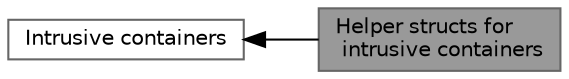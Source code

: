 digraph "Helper structs for intrusive containers"
{
 // LATEX_PDF_SIZE
  bgcolor="transparent";
  edge [fontname=Helvetica,fontsize=10,labelfontname=Helvetica,labelfontsize=10];
  node [fontname=Helvetica,fontsize=10,shape=box,height=0.2,width=0.4];
  rankdir=LR;
  Node2 [id="Node000002",label="Intrusive containers",height=0.2,width=0.4,color="grey40", fillcolor="white", style="filled",URL="$group__cds__intrusive__containers.html",tooltip=" "];
  Node1 [id="Node000001",label="Helper structs for\l intrusive containers",height=0.2,width=0.4,color="gray40", fillcolor="grey60", style="filled", fontcolor="black",tooltip=" "];
  Node2->Node1 [shape=plaintext, dir="back", style="solid"];
}
